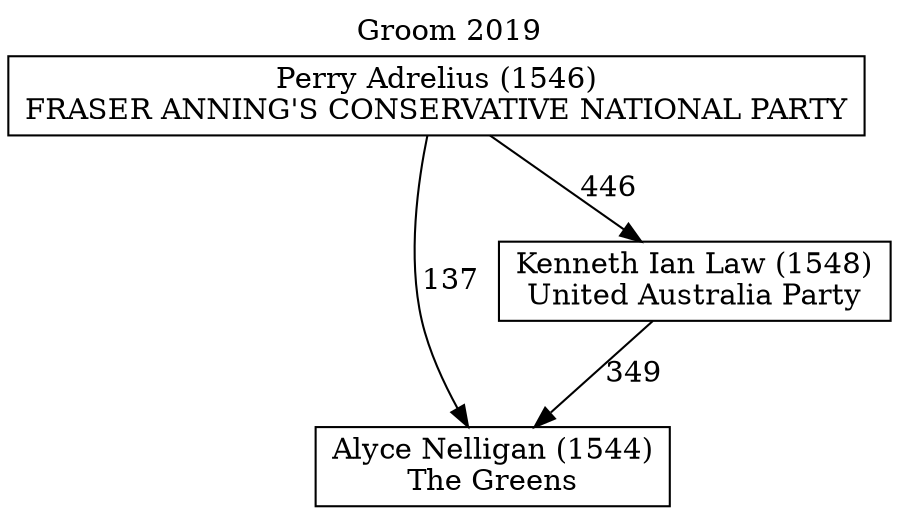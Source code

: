 // House preference flow
digraph "Alyce Nelligan (1544)_Groom_2019" {
	graph [label="Groom 2019" labelloc=t mclimit=10]
	node [shape=box]
	"Alyce Nelligan (1544)" [label="Alyce Nelligan (1544)
The Greens"]
	"Kenneth Ian Law (1548)" [label="Kenneth Ian Law (1548)
United Australia Party"]
	"Perry Adrelius (1546)" [label="Perry Adrelius (1546)
FRASER ANNING'S CONSERVATIVE NATIONAL PARTY"]
	"Kenneth Ian Law (1548)" -> "Alyce Nelligan (1544)" [label=349]
	"Perry Adrelius (1546)" -> "Alyce Nelligan (1544)" [label=137]
	"Perry Adrelius (1546)" -> "Kenneth Ian Law (1548)" [label=446]
}
